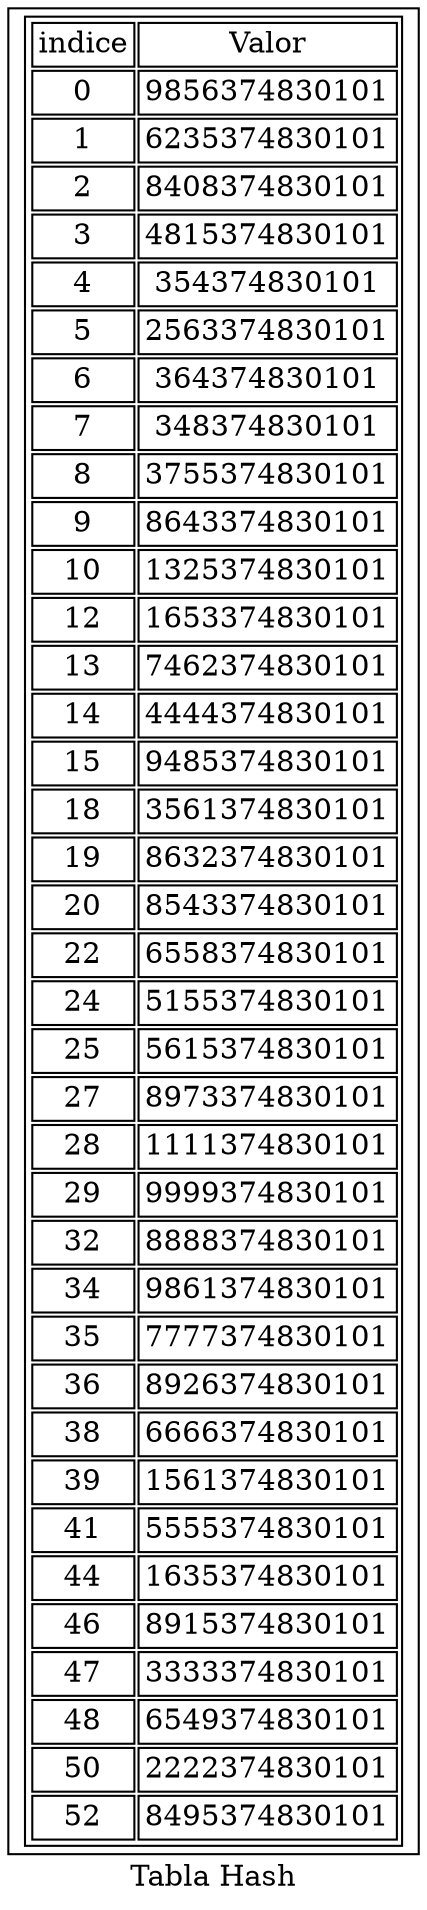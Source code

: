 digraph G {
node [shape="box"]
label = "Tabla Hash"
a0 [label=< 
 <TABLE>
<TR> <TD>indice</TD><TD>Valor</TD></TR><TR> <TD>0</TD><TD>9856374830101</TD></TR><TR> <TD>1</TD><TD>6235374830101</TD></TR><TR> <TD>2</TD><TD>8408374830101</TD></TR><TR> <TD>3</TD><TD>4815374830101</TD></TR><TR> <TD>4</TD><TD>354374830101</TD></TR><TR> <TD>5</TD><TD>2563374830101</TD></TR><TR> <TD>6</TD><TD>364374830101</TD></TR><TR> <TD>7</TD><TD>348374830101</TD></TR><TR> <TD>8</TD><TD>3755374830101</TD></TR><TR> <TD>9</TD><TD>8643374830101</TD></TR><TR> <TD>10</TD><TD>1325374830101</TD></TR><TR> <TD>12</TD><TD>1653374830101</TD></TR><TR> <TD>13</TD><TD>7462374830101</TD></TR><TR> <TD>14</TD><TD>4444374830101</TD></TR><TR> <TD>15</TD><TD>9485374830101</TD></TR><TR> <TD>18</TD><TD>3561374830101</TD></TR><TR> <TD>19</TD><TD>8632374830101</TD></TR><TR> <TD>20</TD><TD>8543374830101</TD></TR><TR> <TD>22</TD><TD>6558374830101</TD></TR><TR> <TD>24</TD><TD>5155374830101</TD></TR><TR> <TD>25</TD><TD>5615374830101</TD></TR><TR> <TD>27</TD><TD>8973374830101</TD></TR><TR> <TD>28</TD><TD>1111374830101</TD></TR><TR> <TD>29</TD><TD>9999374830101</TD></TR><TR> <TD>32</TD><TD>8888374830101</TD></TR><TR> <TD>34</TD><TD>9861374830101</TD></TR><TR> <TD>35</TD><TD>7777374830101</TD></TR><TR> <TD>36</TD><TD>8926374830101</TD></TR><TR> <TD>38</TD><TD>6666374830101</TD></TR><TR> <TD>39</TD><TD>1561374830101</TD></TR><TR> <TD>41</TD><TD>5555374830101</TD></TR><TR> <TD>44</TD><TD>1635374830101</TD></TR><TR> <TD>46</TD><TD>8915374830101</TD></TR><TR> <TD>47</TD><TD>3333374830101</TD></TR><TR> <TD>48</TD><TD>6549374830101</TD></TR><TR> <TD>50</TD><TD>2222374830101</TD></TR><TR> <TD>52</TD><TD>8495374830101</TD></TR></TABLE>>];
}
